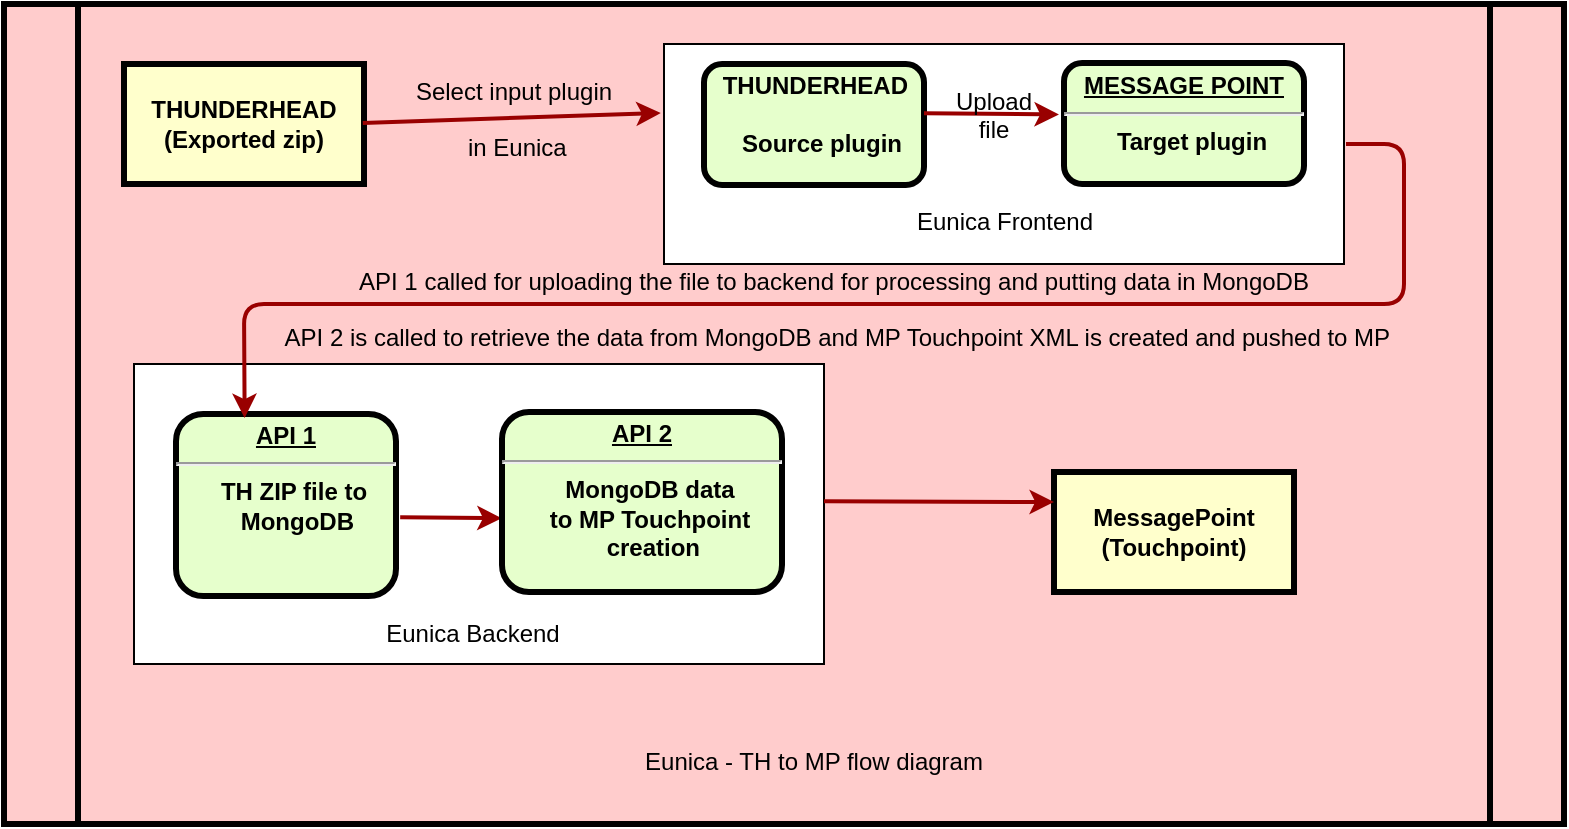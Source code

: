 <mxfile version="23.1.2" type="github">
  <diagram name="Page-1" id="c7558073-3199-34d8-9f00-42111426c3f3">
    <mxGraphModel dx="847" dy="383" grid="1" gridSize="10" guides="1" tooltips="1" connect="1" arrows="1" fold="1" page="1" pageScale="1" pageWidth="826" pageHeight="1169" background="none" math="0" shadow="0">
      <root>
        <mxCell id="0" />
        <mxCell id="1" parent="0" />
        <mxCell id="5" value="" style="shape=process;whiteSpace=wrap;align=center;verticalAlign=middle;size=0.048;fontStyle=1;strokeWidth=3;fillColor=#FFCCCC;movable=1;resizable=1;rotatable=1;deletable=1;editable=1;locked=0;connectable=1;" parent="1" vertex="1">
          <mxGeometry x="20" y="400" width="780" height="410" as="geometry" />
        </mxCell>
        <mxCell id="4" value="THUNDERHEAD&#xa;(Exported zip)" style="whiteSpace=wrap;align=center;verticalAlign=middle;fontStyle=1;strokeWidth=3;fillColor=#FFFFCC" parent="1" vertex="1">
          <mxGeometry x="80" y="430" width="120" height="60" as="geometry" />
        </mxCell>
        <mxCell id="37" value="" style="edgeStyle=none;noEdgeStyle=1;strokeColor=#990000;strokeWidth=2;exitX=0.995;exitY=0.374;exitDx=0;exitDy=0;exitPerimeter=0;entryX=0.421;entryY=0.133;entryDx=0;entryDy=0;entryPerimeter=0;" parent="1" target="5" edge="1">
          <mxGeometry width="100" height="100" relative="1" as="geometry">
            <mxPoint x="199.4" y="459.44" as="sourcePoint" />
            <mxPoint x="348" y="450" as="targetPoint" />
            <Array as="points" />
          </mxGeometry>
        </mxCell>
        <mxCell id="UxZgJWPgAQTNmLdTsYF8-105" value="" style="rounded=0;whiteSpace=wrap;html=1;" vertex="1" parent="1">
          <mxGeometry x="85" y="580" width="345" height="150" as="geometry" />
        </mxCell>
        <mxCell id="UxZgJWPgAQTNmLdTsYF8-96" value="&lt;p style=&quot;margin: 0px; margin-top: 4px; text-align: center; text-decoration: underline;&quot;&gt;&lt;strong&gt;API 1&lt;br&gt;&lt;/strong&gt;&lt;/p&gt;&lt;hr&gt;&lt;p style=&quot;margin: 0px; margin-left: 8px;&quot;&gt;TH ZIP file to&lt;br&gt;&amp;nbsp;MongoDB&lt;br&gt;&lt;br&gt;&lt;/p&gt;" style="verticalAlign=middle;align=center;overflow=fill;fontSize=12;fontFamily=Helvetica;html=1;rounded=1;fontStyle=1;strokeWidth=3;fillColor=#E6FFCC;movable=1;resizable=1;rotatable=1;deletable=1;editable=1;locked=0;connectable=1;" vertex="1" parent="1">
          <mxGeometry x="106" y="605" width="110" height="91" as="geometry" />
        </mxCell>
        <mxCell id="UxZgJWPgAQTNmLdTsYF8-100" value="" style="edgeStyle=none;noEdgeStyle=1;strokeColor=#990000;strokeWidth=2;entryX=-0.001;entryY=0.59;entryDx=0;entryDy=0;entryPerimeter=0;movable=1;resizable=1;rotatable=1;deletable=1;editable=1;locked=0;connectable=1;exitX=1.019;exitY=0.567;exitDx=0;exitDy=0;exitPerimeter=0;" edge="1" parent="1" source="UxZgJWPgAQTNmLdTsYF8-96" target="UxZgJWPgAQTNmLdTsYF8-97">
          <mxGeometry width="100" height="100" relative="1" as="geometry">
            <mxPoint x="217" y="700" as="sourcePoint" />
            <mxPoint x="267.0" y="700" as="targetPoint" />
          </mxGeometry>
        </mxCell>
        <mxCell id="UxZgJWPgAQTNmLdTsYF8-97" value="&lt;p style=&quot;margin: 0px; margin-top: 4px; text-align: center; text-decoration: underline;&quot;&gt;&lt;strong&gt;API 2&lt;br&gt;&lt;/strong&gt;&lt;/p&gt;&lt;hr&gt;&lt;p style=&quot;margin: 0px; margin-left: 8px;&quot;&gt;MongoDB data &lt;br&gt;to MP Touchpoint&lt;br&gt;&amp;nbsp;creation&lt;/p&gt;" style="verticalAlign=middle;align=center;overflow=fill;fontSize=12;fontFamily=Helvetica;html=1;rounded=1;fontStyle=1;strokeWidth=3;fillColor=#E6FFCC;movable=1;resizable=1;rotatable=1;deletable=1;editable=1;locked=0;connectable=1;" vertex="1" parent="1">
          <mxGeometry x="269" y="604" width="140" height="90" as="geometry" />
        </mxCell>
        <mxCell id="UxZgJWPgAQTNmLdTsYF8-98" value="Eunica Backend" style="text;spacingTop=-5;align=center;movable=1;resizable=1;rotatable=1;deletable=1;editable=1;locked=0;connectable=1;" vertex="1" parent="1">
          <mxGeometry x="84" y="706" width="341" height="20" as="geometry" />
        </mxCell>
        <mxCell id="UxZgJWPgAQTNmLdTsYF8-106" value="" style="rounded=0;whiteSpace=wrap;html=1;" vertex="1" parent="1">
          <mxGeometry x="350" y="420" width="340" height="110" as="geometry" />
        </mxCell>
        <mxCell id="UxZgJWPgAQTNmLdTsYF8-108" value="&lt;p style=&quot;margin: 0px; margin-top: 4px; text-align: center; text-decoration: underline;&quot;&gt;&lt;/p&gt;&lt;p style=&quot;margin: 0px; margin-left: 8px;&quot;&gt;THUNDERHEAD&amp;nbsp;&amp;nbsp;&lt;br&gt;&lt;br&gt;Source plugin&lt;/p&gt;" style="verticalAlign=middle;align=center;overflow=fill;fontSize=12;fontFamily=Helvetica;html=1;rounded=1;fontStyle=1;strokeWidth=3;fillColor=#E6FFCC;movable=1;resizable=1;rotatable=1;deletable=1;editable=1;locked=0;connectable=1;" vertex="1" parent="1">
          <mxGeometry x="370" y="430" width="110" height="60.5" as="geometry" />
        </mxCell>
        <mxCell id="UxZgJWPgAQTNmLdTsYF8-109" value="&lt;p style=&quot;margin: 0px; margin-top: 4px; text-align: center; text-decoration: underline;&quot;&gt;&lt;strong&gt;MESSAGE POINT&lt;/strong&gt;&lt;/p&gt;&lt;hr&gt;&lt;p style=&quot;margin: 0px; margin-left: 8px;&quot;&gt;Target plugin&lt;br&gt;&lt;br&gt;&lt;/p&gt;" style="verticalAlign=middle;align=center;overflow=fill;fontSize=12;fontFamily=Helvetica;html=1;rounded=1;fontStyle=1;strokeWidth=3;fillColor=#E6FFCC;movable=1;resizable=1;rotatable=1;deletable=1;editable=1;locked=0;connectable=1;" vertex="1" parent="1">
          <mxGeometry x="550" y="429.5" width="120" height="60.5" as="geometry" />
        </mxCell>
        <mxCell id="UxZgJWPgAQTNmLdTsYF8-110" value="Eunica Frontend" style="text;spacingTop=-5;align=center;movable=1;resizable=1;rotatable=1;deletable=1;editable=1;locked=0;connectable=1;" vertex="1" parent="1">
          <mxGeometry x="350" y="500" width="341" height="20" as="geometry" />
        </mxCell>
        <mxCell id="UxZgJWPgAQTNmLdTsYF8-111" value="Select input plugin&#xa;&#xa; in Eunica" style="text;spacingTop=-5;align=center" vertex="1" parent="1">
          <mxGeometry x="230" y="434.75" width="90" height="50" as="geometry" />
        </mxCell>
        <mxCell id="UxZgJWPgAQTNmLdTsYF8-113" value="" style="edgeStyle=none;noEdgeStyle=1;strokeColor=#990000;strokeWidth=2;exitX=0.995;exitY=0.374;exitDx=0;exitDy=0;entryX=-0.021;entryY=0.425;entryDx=0;entryDy=0;entryPerimeter=0;exitPerimeter=0;" edge="1" parent="1" target="UxZgJWPgAQTNmLdTsYF8-109">
          <mxGeometry width="100" height="100" relative="1" as="geometry">
            <mxPoint x="480" y="454.66" as="sourcePoint" />
            <mxPoint x="629" y="454.66" as="targetPoint" />
            <Array as="points" />
          </mxGeometry>
        </mxCell>
        <mxCell id="UxZgJWPgAQTNmLdTsYF8-114" value="Upload&#xa;file" style="text;spacingTop=-5;align=center" vertex="1" parent="1">
          <mxGeometry x="470" y="440" width="90" height="30" as="geometry" />
        </mxCell>
        <mxCell id="UxZgJWPgAQTNmLdTsYF8-117" value="" style="edgeStyle=none;noEdgeStyle=1;strokeColor=#990000;strokeWidth=2;entryX=0.312;entryY=0.022;entryDx=0;entryDy=0;entryPerimeter=0;movable=1;resizable=1;rotatable=1;deletable=1;editable=1;locked=0;connectable=1;" edge="1" parent="1" target="UxZgJWPgAQTNmLdTsYF8-96">
          <mxGeometry width="100" height="100" relative="1" as="geometry">
            <mxPoint x="691" y="470" as="sourcePoint" />
            <mxPoint x="741.0" y="470" as="targetPoint" />
            <Array as="points">
              <mxPoint x="720" y="470" />
              <mxPoint x="720" y="550" />
              <mxPoint x="140" y="550" />
            </Array>
          </mxGeometry>
        </mxCell>
        <mxCell id="UxZgJWPgAQTNmLdTsYF8-118" value="API 1 called for uploading the file to backend for processing and putting data in MongoDB&#xa;&#xa; API 2 is called to retrieve the data from MongoDB and MP Touchpoint XML is created and pushed to MP" style="text;spacingTop=-5;align=center" vertex="1" parent="1">
          <mxGeometry x="160" y="530" width="550" height="50" as="geometry" />
        </mxCell>
        <mxCell id="UxZgJWPgAQTNmLdTsYF8-119" value="MessagePoint&#xa;(Touchpoint)" style="whiteSpace=wrap;align=center;verticalAlign=middle;fontStyle=1;strokeWidth=3;fillColor=#FFFFCC" vertex="1" parent="1">
          <mxGeometry x="545" y="634" width="120" height="60" as="geometry" />
        </mxCell>
        <mxCell id="UxZgJWPgAQTNmLdTsYF8-120" value="" style="edgeStyle=none;noEdgeStyle=1;strokeColor=#990000;strokeWidth=2;entryX=0;entryY=0.25;entryDx=0;entryDy=0;movable=1;resizable=1;rotatable=1;deletable=1;editable=1;locked=0;connectable=1;exitX=1.019;exitY=0.567;exitDx=0;exitDy=0;exitPerimeter=0;" edge="1" parent="1" target="UxZgJWPgAQTNmLdTsYF8-119">
          <mxGeometry width="100" height="100" relative="1" as="geometry">
            <mxPoint x="430" y="648.66" as="sourcePoint" />
            <mxPoint x="481" y="648.66" as="targetPoint" />
          </mxGeometry>
        </mxCell>
        <mxCell id="UxZgJWPgAQTNmLdTsYF8-121" value="Eunica - TH to MP flow diagram" style="text;spacingTop=-5;align=center;movable=1;resizable=1;rotatable=1;deletable=1;editable=1;locked=0;connectable=1;" vertex="1" parent="1">
          <mxGeometry x="254.5" y="770" width="341" height="20" as="geometry" />
        </mxCell>
      </root>
    </mxGraphModel>
  </diagram>
</mxfile>

